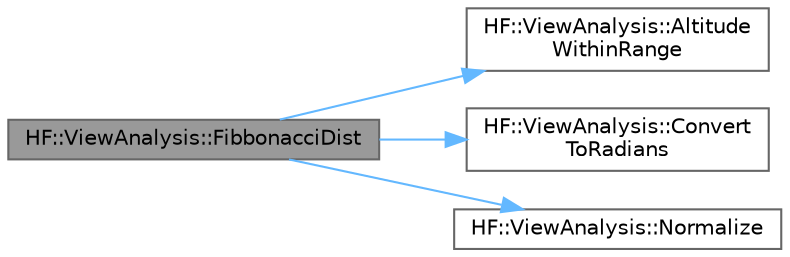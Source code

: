 digraph "HF::ViewAnalysis::FibbonacciDist"
{
 // LATEX_PDF_SIZE
  bgcolor="transparent";
  edge [fontname=Helvetica,fontsize=10,labelfontname=Helvetica,labelfontsize=10];
  node [fontname=Helvetica,fontsize=10,shape=box,height=0.2,width=0.4];
  rankdir="LR";
  Node1 [label="HF::ViewAnalysis::FibbonacciDist",height=0.2,width=0.4,color="gray40", fillcolor="grey60", style="filled", fontcolor="black",tooltip=" "];
  Node1 -> Node2 [color="steelblue1",style="solid"];
  Node2 [label="HF::ViewAnalysis::Altitude\lWithinRange",height=0.2,width=0.4,color="grey40", fillcolor="white", style="filled",URL="$a00466.html#a94327f2628a43ffe3dc4ab854e8aa20d",tooltip=" "];
  Node1 -> Node3 [color="steelblue1",style="solid"];
  Node3 [label="HF::ViewAnalysis::Convert\lToRadians",height=0.2,width=0.4,color="grey40", fillcolor="white", style="filled",URL="$a00466.html#a9dcf81751f63f5c7356a4f45159184bb",tooltip="Convert a number from degrees to radians."];
  Node1 -> Node4 [color="steelblue1",style="solid"];
  Node4 [label="HF::ViewAnalysis::Normalize",height=0.2,width=0.4,color="grey40", fillcolor="white", style="filled",URL="$a00466.html#a38ed3d26d2fcc4bde1790c53eda3945a",tooltip="Normalize a vector."];
}
